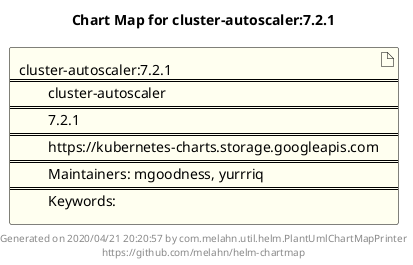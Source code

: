 @startuml
skinparam linetype ortho
skinparam backgroundColor white
skinparam usecaseBorderColor black
skinparam usecaseArrowColor LightSlateGray
skinparam artifactBorderColor black
skinparam artifactArrowColor LightSlateGray

title Chart Map for cluster-autoscaler:7.2.1

'There is one referenced Helm Chart
artifact "cluster-autoscaler:7.2.1\n====\n\tcluster-autoscaler\n====\n\t7.2.1\n====\n\thttps://kubernetes-charts.storage.googleapis.com\n====\n\tMaintainers: mgoodness, yurrriq\n====\n\tKeywords: " as cluster_autoscaler_7_2_1 #Ivory

'There are 0 referenced Docker Images

'Chart Dependencies

center footer Generated on 2020/04/21 20:20:57 by com.melahn.util.helm.PlantUmlChartMapPrinter\nhttps://github.com/melahn/helm-chartmap
@enduml
